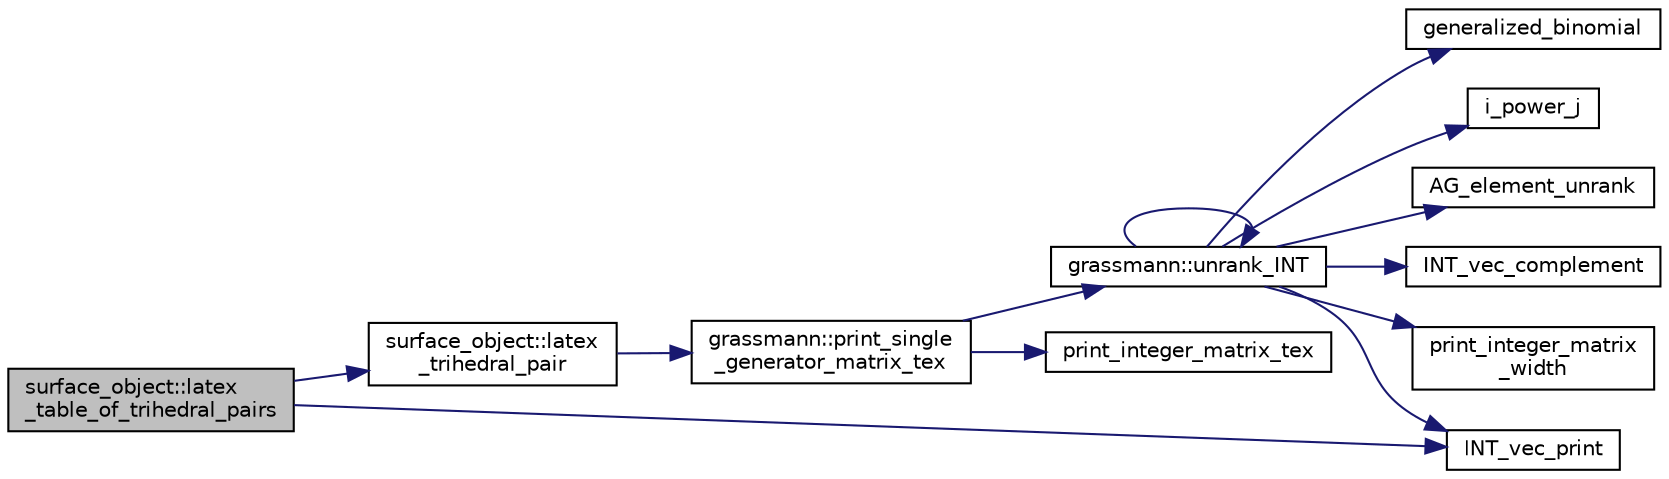 digraph "surface_object::latex_table_of_trihedral_pairs"
{
  edge [fontname="Helvetica",fontsize="10",labelfontname="Helvetica",labelfontsize="10"];
  node [fontname="Helvetica",fontsize="10",shape=record];
  rankdir="LR";
  Node1606 [label="surface_object::latex\l_table_of_trihedral_pairs",height=0.2,width=0.4,color="black", fillcolor="grey75", style="filled", fontcolor="black"];
  Node1606 -> Node1607 [color="midnightblue",fontsize="10",style="solid",fontname="Helvetica"];
  Node1607 [label="surface_object::latex\l_trihedral_pair",height=0.2,width=0.4,color="black", fillcolor="white", style="filled",URL="$df/df8/classsurface__object.html#ae5f992f6e9c83b63306dbec1ce0ea7b9"];
  Node1607 -> Node1608 [color="midnightblue",fontsize="10",style="solid",fontname="Helvetica"];
  Node1608 [label="grassmann::print_single\l_generator_matrix_tex",height=0.2,width=0.4,color="black", fillcolor="white", style="filled",URL="$df/d02/classgrassmann.html#aac233f873cf4090359aab75e9604a573"];
  Node1608 -> Node1609 [color="midnightblue",fontsize="10",style="solid",fontname="Helvetica"];
  Node1609 [label="grassmann::unrank_INT",height=0.2,width=0.4,color="black", fillcolor="white", style="filled",URL="$df/d02/classgrassmann.html#a32079405b95a6da2ba1420567d762d64"];
  Node1609 -> Node1610 [color="midnightblue",fontsize="10",style="solid",fontname="Helvetica"];
  Node1610 [label="generalized_binomial",height=0.2,width=0.4,color="black", fillcolor="white", style="filled",URL="$d2/d7c/combinatorics_8_c.html#a24762dc22e45175d18ec1ec1d2556ae8"];
  Node1609 -> Node1611 [color="midnightblue",fontsize="10",style="solid",fontname="Helvetica"];
  Node1611 [label="i_power_j",height=0.2,width=0.4,color="black", fillcolor="white", style="filled",URL="$de/dc5/algebra__and__number__theory_8h.html#a39b321523e8957d701618bb5cac542b5"];
  Node1609 -> Node1612 [color="midnightblue",fontsize="10",style="solid",fontname="Helvetica"];
  Node1612 [label="AG_element_unrank",height=0.2,width=0.4,color="black", fillcolor="white", style="filled",URL="$d4/d67/geometry_8h.html#a4a33b86c87b2879b97cfa1327abe2885"];
  Node1609 -> Node1613 [color="midnightblue",fontsize="10",style="solid",fontname="Helvetica"];
  Node1613 [label="INT_vec_print",height=0.2,width=0.4,color="black", fillcolor="white", style="filled",URL="$df/dbf/sajeeb_8_c.html#a79a5901af0b47dd0d694109543c027fe"];
  Node1609 -> Node1609 [color="midnightblue",fontsize="10",style="solid",fontname="Helvetica"];
  Node1609 -> Node1614 [color="midnightblue",fontsize="10",style="solid",fontname="Helvetica"];
  Node1614 [label="INT_vec_complement",height=0.2,width=0.4,color="black", fillcolor="white", style="filled",URL="$d5/db4/io__and__os_8h.html#a2a0a724647575fcd3090c763985eb81a"];
  Node1609 -> Node1615 [color="midnightblue",fontsize="10",style="solid",fontname="Helvetica"];
  Node1615 [label="print_integer_matrix\l_width",height=0.2,width=0.4,color="black", fillcolor="white", style="filled",URL="$d5/db4/io__and__os_8h.html#aa78f3e73fc2179251bd15adbcc31573f"];
  Node1608 -> Node1616 [color="midnightblue",fontsize="10",style="solid",fontname="Helvetica"];
  Node1616 [label="print_integer_matrix_tex",height=0.2,width=0.4,color="black", fillcolor="white", style="filled",URL="$d5/db4/io__and__os_8h.html#aef00fc6ceb34669a3d92944906509bd1"];
  Node1606 -> Node1613 [color="midnightblue",fontsize="10",style="solid",fontname="Helvetica"];
}
